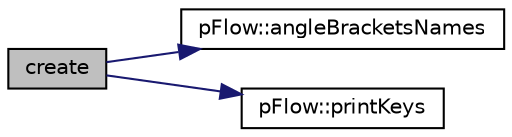 digraph "create"
{
 // LATEX_PDF_SIZE
  edge [fontname="Helvetica",fontsize="10",labelfontname="Helvetica",labelfontsize="10"];
  node [fontname="Helvetica",fontsize="10",shape=record];
  rankdir="LR";
  Node1 [label="create",height=0.2,width=0.4,color="black", fillcolor="grey75", style="filled", fontcolor="black",tooltip=" "];
  Node1 -> Node2 [color="midnightblue",fontsize="10",style="solid",fontname="Helvetica"];
  Node2 [label="pFlow::angleBracketsNames",height=0.2,width=0.4,color="black", fillcolor="white", style="filled",URL="$namespacepFlow.html#af4e1df8908797640749fa02e2f5db7a7",tooltip="Output <w1,w2>"];
  Node1 -> Node3 [color="midnightblue",fontsize="10",style="solid",fontname="Helvetica"];
  Node3 [label="pFlow::printKeys",height=0.2,width=0.4,color="black", fillcolor="white", style="filled",URL="$namespacepFlow.html#a9c4454c5f18c8245eaaebf2b4832eab0",tooltip=" "];
}

